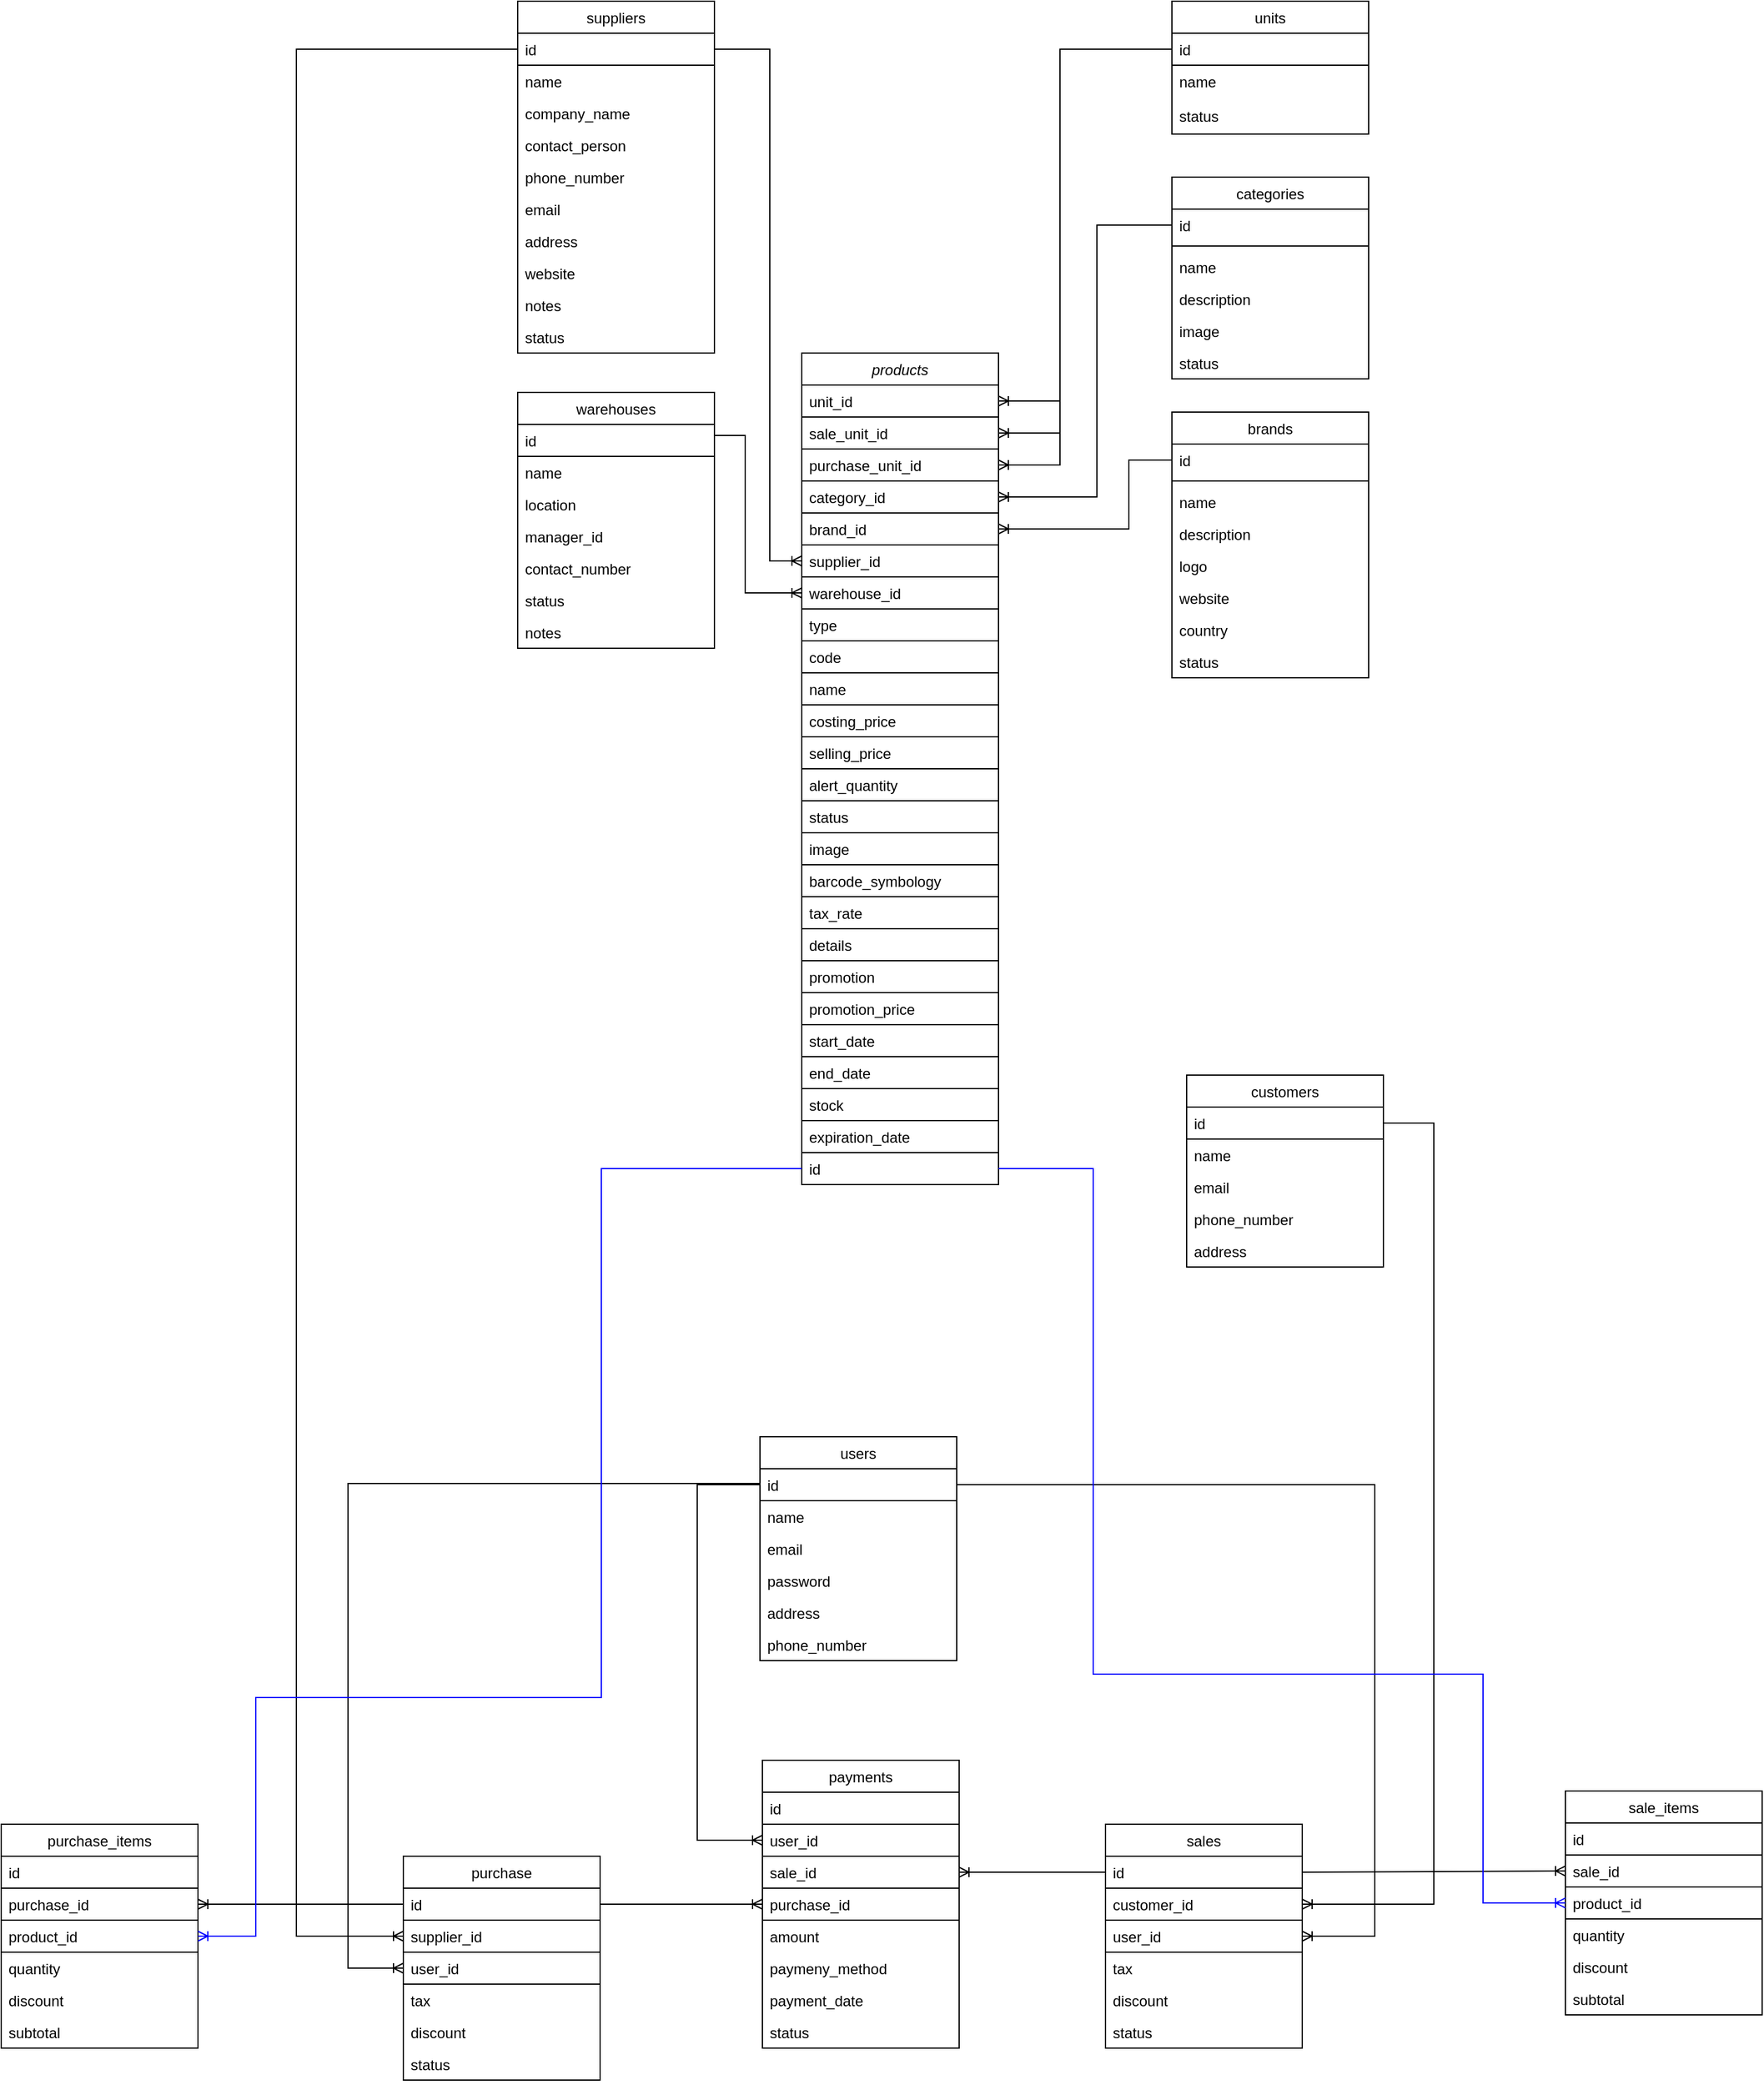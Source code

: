 <mxfile version="24.7.17">
  <diagram id="C5RBs43oDa-KdzZeNtuy" name="Page-1">
    <mxGraphModel dx="1850" dy="1018" grid="0" gridSize="16" guides="1" tooltips="1" connect="1" arrows="1" fold="1" page="0" pageScale="1" pageWidth="827" pageHeight="1169" math="0" shadow="0">
      <root>
        <mxCell id="WIyWlLk6GJQsqaUBKTNV-0" />
        <mxCell id="WIyWlLk6GJQsqaUBKTNV-1" parent="WIyWlLk6GJQsqaUBKTNV-0" />
        <mxCell id="zkfFHV4jXpPFQw0GAbJ--0" value="products" style="swimlane;fontStyle=2;align=center;verticalAlign=top;childLayout=stackLayout;horizontal=1;startSize=26;horizontalStack=0;resizeParent=1;resizeLast=0;collapsible=1;marginBottom=0;rounded=0;shadow=0;strokeWidth=1;" parent="WIyWlLk6GJQsqaUBKTNV-1" vertex="1">
          <mxGeometry x="40" y="40" width="160" height="676" as="geometry">
            <mxRectangle x="230" y="140" width="160" height="26" as="alternateBounds" />
          </mxGeometry>
        </mxCell>
        <mxCell id="sByK3VHrkq1lgR9Y59Z6-61" value="unit_id" style="text;align=left;verticalAlign=top;spacingLeft=4;spacingRight=4;overflow=hidden;rotatable=0;points=[[0,0.5],[1,0.5]];portConstraint=eastwest;strokeColor=default;strokeWidth=1;" parent="zkfFHV4jXpPFQw0GAbJ--0" vertex="1">
          <mxGeometry y="26" width="160" height="26" as="geometry" />
        </mxCell>
        <mxCell id="zkfFHV4jXpPFQw0GAbJ--5" value="sale_unit_id" style="text;align=left;verticalAlign=top;spacingLeft=4;spacingRight=4;overflow=hidden;rotatable=0;points=[[0,0.5],[1,0.5]];portConstraint=eastwest;strokeColor=default;" parent="zkfFHV4jXpPFQw0GAbJ--0" vertex="1">
          <mxGeometry y="52" width="160" height="26" as="geometry" />
        </mxCell>
        <mxCell id="sByK3VHrkq1lgR9Y59Z6-0" value="purchase_unit_id" style="text;align=left;verticalAlign=top;spacingLeft=4;spacingRight=4;overflow=hidden;rotatable=0;points=[[0,0.5],[1,0.5]];portConstraint=eastwest;strokeColor=default;" parent="zkfFHV4jXpPFQw0GAbJ--0" vertex="1">
          <mxGeometry y="78" width="160" height="26" as="geometry" />
        </mxCell>
        <mxCell id="sByK3VHrkq1lgR9Y59Z6-4" value="category_id" style="text;align=left;verticalAlign=top;spacingLeft=4;spacingRight=4;overflow=hidden;rotatable=0;points=[[0,0.5],[1,0.5]];portConstraint=eastwest;strokeColor=default;strokeWidth=1;perimeterSpacing=0;" parent="zkfFHV4jXpPFQw0GAbJ--0" vertex="1">
          <mxGeometry y="104" width="160" height="26" as="geometry" />
        </mxCell>
        <mxCell id="zkfFHV4jXpPFQw0GAbJ--2" value="brand_id" style="text;align=left;verticalAlign=top;spacingLeft=4;spacingRight=4;overflow=hidden;rotatable=0;points=[[0,0.5],[1,0.5]];portConstraint=eastwest;rounded=0;shadow=0;html=0;strokeColor=default;" parent="zkfFHV4jXpPFQw0GAbJ--0" vertex="1">
          <mxGeometry y="130" width="160" height="26" as="geometry" />
        </mxCell>
        <mxCell id="sByK3VHrkq1lgR9Y59Z6-3" value="supplier_id" style="text;align=left;verticalAlign=top;spacingLeft=4;spacingRight=4;overflow=hidden;rotatable=0;points=[[0,0.5],[1,0.5]];portConstraint=eastwest;" parent="zkfFHV4jXpPFQw0GAbJ--0" vertex="1">
          <mxGeometry y="156" width="160" height="26" as="geometry" />
        </mxCell>
        <mxCell id="zkfFHV4jXpPFQw0GAbJ--3" value="warehouse_id" style="text;align=left;verticalAlign=top;spacingLeft=4;spacingRight=4;overflow=hidden;rotatable=0;points=[[0,0.5],[1,0.5]];portConstraint=eastwest;rounded=0;shadow=0;html=0;strokeColor=default;" parent="zkfFHV4jXpPFQw0GAbJ--0" vertex="1">
          <mxGeometry y="182" width="160" height="26" as="geometry" />
        </mxCell>
        <mxCell id="xfFZybDV8ghpscp9iM85-0" value="type" style="text;align=left;verticalAlign=top;spacingLeft=4;spacingRight=4;overflow=hidden;rotatable=0;points=[[0,0.5],[1,0.5]];portConstraint=eastwest;strokeColor=default;" parent="zkfFHV4jXpPFQw0GAbJ--0" vertex="1">
          <mxGeometry y="208" width="160" height="26" as="geometry" />
        </mxCell>
        <mxCell id="xfFZybDV8ghpscp9iM85-1" value="code" style="text;align=left;verticalAlign=top;spacingLeft=4;spacingRight=4;overflow=hidden;rotatable=0;points=[[0,0.5],[1,0.5]];portConstraint=eastwest;strokeColor=default;" parent="zkfFHV4jXpPFQw0GAbJ--0" vertex="1">
          <mxGeometry y="234" width="160" height="26" as="geometry" />
        </mxCell>
        <mxCell id="xfFZybDV8ghpscp9iM85-2" value="name" style="text;align=left;verticalAlign=top;spacingLeft=4;spacingRight=4;overflow=hidden;rotatable=0;points=[[0,0.5],[1,0.5]];portConstraint=eastwest;strokeColor=default;" parent="zkfFHV4jXpPFQw0GAbJ--0" vertex="1">
          <mxGeometry y="260" width="160" height="26" as="geometry" />
        </mxCell>
        <mxCell id="xfFZybDV8ghpscp9iM85-3" value="costing_price" style="text;align=left;verticalAlign=top;spacingLeft=4;spacingRight=4;overflow=hidden;rotatable=0;points=[[0,0.5],[1,0.5]];portConstraint=eastwest;strokeColor=default;" parent="zkfFHV4jXpPFQw0GAbJ--0" vertex="1">
          <mxGeometry y="286" width="160" height="26" as="geometry" />
        </mxCell>
        <mxCell id="xfFZybDV8ghpscp9iM85-4" value="selling_price" style="text;align=left;verticalAlign=top;spacingLeft=4;spacingRight=4;overflow=hidden;rotatable=0;points=[[0,0.5],[1,0.5]];portConstraint=eastwest;strokeColor=default;" parent="zkfFHV4jXpPFQw0GAbJ--0" vertex="1">
          <mxGeometry y="312" width="160" height="26" as="geometry" />
        </mxCell>
        <mxCell id="xfFZybDV8ghpscp9iM85-5" value="alert_quantity" style="text;align=left;verticalAlign=top;spacingLeft=4;spacingRight=4;overflow=hidden;rotatable=0;points=[[0,0.5],[1,0.5]];portConstraint=eastwest;strokeColor=default;" parent="zkfFHV4jXpPFQw0GAbJ--0" vertex="1">
          <mxGeometry y="338" width="160" height="26" as="geometry" />
        </mxCell>
        <mxCell id="xfFZybDV8ghpscp9iM85-6" value="status" style="text;align=left;verticalAlign=top;spacingLeft=4;spacingRight=4;overflow=hidden;rotatable=0;points=[[0,0.5],[1,0.5]];portConstraint=eastwest;strokeColor=default;" parent="zkfFHV4jXpPFQw0GAbJ--0" vertex="1">
          <mxGeometry y="364" width="160" height="26" as="geometry" />
        </mxCell>
        <mxCell id="xfFZybDV8ghpscp9iM85-7" value="image" style="text;align=left;verticalAlign=top;spacingLeft=4;spacingRight=4;overflow=hidden;rotatable=0;points=[[0,0.5],[1,0.5]];portConstraint=eastwest;strokeColor=default;" parent="zkfFHV4jXpPFQw0GAbJ--0" vertex="1">
          <mxGeometry y="390" width="160" height="26" as="geometry" />
        </mxCell>
        <mxCell id="xfFZybDV8ghpscp9iM85-8" value="barcode_symbology" style="text;align=left;verticalAlign=top;spacingLeft=4;spacingRight=4;overflow=hidden;rotatable=0;points=[[0,0.5],[1,0.5]];portConstraint=eastwest;strokeColor=default;" parent="zkfFHV4jXpPFQw0GAbJ--0" vertex="1">
          <mxGeometry y="416" width="160" height="26" as="geometry" />
        </mxCell>
        <mxCell id="xfFZybDV8ghpscp9iM85-9" value="tax_rate" style="text;align=left;verticalAlign=top;spacingLeft=4;spacingRight=4;overflow=hidden;rotatable=0;points=[[0,0.5],[1,0.5]];portConstraint=eastwest;strokeColor=default;" parent="zkfFHV4jXpPFQw0GAbJ--0" vertex="1">
          <mxGeometry y="442" width="160" height="26" as="geometry" />
        </mxCell>
        <mxCell id="xfFZybDV8ghpscp9iM85-10" value="details" style="text;align=left;verticalAlign=top;spacingLeft=4;spacingRight=4;overflow=hidden;rotatable=0;points=[[0,0.5],[1,0.5]];portConstraint=eastwest;strokeColor=default;" parent="zkfFHV4jXpPFQw0GAbJ--0" vertex="1">
          <mxGeometry y="468" width="160" height="26" as="geometry" />
        </mxCell>
        <mxCell id="xfFZybDV8ghpscp9iM85-11" value="promotion" style="text;align=left;verticalAlign=top;spacingLeft=4;spacingRight=4;overflow=hidden;rotatable=0;points=[[0,0.5],[1,0.5]];portConstraint=eastwest;strokeColor=default;" parent="zkfFHV4jXpPFQw0GAbJ--0" vertex="1">
          <mxGeometry y="494" width="160" height="26" as="geometry" />
        </mxCell>
        <mxCell id="xfFZybDV8ghpscp9iM85-12" value="promotion_price" style="text;align=left;verticalAlign=top;spacingLeft=4;spacingRight=4;overflow=hidden;rotatable=0;points=[[0,0.5],[1,0.5]];portConstraint=eastwest;strokeColor=default;" parent="zkfFHV4jXpPFQw0GAbJ--0" vertex="1">
          <mxGeometry y="520" width="160" height="26" as="geometry" />
        </mxCell>
        <mxCell id="xfFZybDV8ghpscp9iM85-13" value="start_date" style="text;align=left;verticalAlign=top;spacingLeft=4;spacingRight=4;overflow=hidden;rotatable=0;points=[[0,0.5],[1,0.5]];portConstraint=eastwest;strokeColor=default;" parent="zkfFHV4jXpPFQw0GAbJ--0" vertex="1">
          <mxGeometry y="546" width="160" height="26" as="geometry" />
        </mxCell>
        <mxCell id="xfFZybDV8ghpscp9iM85-14" value="end_date" style="text;align=left;verticalAlign=top;spacingLeft=4;spacingRight=4;overflow=hidden;rotatable=0;points=[[0,0.5],[1,0.5]];portConstraint=eastwest;strokeColor=default;" parent="zkfFHV4jXpPFQw0GAbJ--0" vertex="1">
          <mxGeometry y="572" width="160" height="26" as="geometry" />
        </mxCell>
        <mxCell id="xfFZybDV8ghpscp9iM85-15" value="stock" style="text;align=left;verticalAlign=top;spacingLeft=4;spacingRight=4;overflow=hidden;rotatable=0;points=[[0,0.5],[1,0.5]];portConstraint=eastwest;strokeColor=default;" parent="zkfFHV4jXpPFQw0GAbJ--0" vertex="1">
          <mxGeometry y="598" width="160" height="26" as="geometry" />
        </mxCell>
        <mxCell id="xfFZybDV8ghpscp9iM85-16" value="expiration_date" style="text;align=left;verticalAlign=top;spacingLeft=4;spacingRight=4;overflow=hidden;rotatable=0;points=[[0,0.5],[1,0.5]];portConstraint=eastwest;strokeColor=default;" parent="zkfFHV4jXpPFQw0GAbJ--0" vertex="1">
          <mxGeometry y="624" width="160" height="26" as="geometry" />
        </mxCell>
        <mxCell id="zkfFHV4jXpPFQw0GAbJ--1" value="id" style="text;align=left;verticalAlign=top;spacingLeft=4;spacingRight=4;overflow=hidden;rotatable=0;points=[[0,0.5],[1,0.5]];portConstraint=eastwest;fillColor=none;strokeColor=#000000;strokeWidth=1;" parent="zkfFHV4jXpPFQw0GAbJ--0" vertex="1">
          <mxGeometry y="650" width="160" height="26" as="geometry" />
        </mxCell>
        <mxCell id="zkfFHV4jXpPFQw0GAbJ--6" value="suppliers" style="swimlane;fontStyle=0;align=center;verticalAlign=top;childLayout=stackLayout;horizontal=1;startSize=26;horizontalStack=0;resizeParent=1;resizeLast=0;collapsible=1;marginBottom=0;rounded=0;shadow=0;strokeWidth=1;" parent="WIyWlLk6GJQsqaUBKTNV-1" vertex="1">
          <mxGeometry x="-191" y="-246" width="160" height="286" as="geometry">
            <mxRectangle x="130" y="380" width="160" height="26" as="alternateBounds" />
          </mxGeometry>
        </mxCell>
        <mxCell id="zkfFHV4jXpPFQw0GAbJ--7" value="id" style="text;align=left;verticalAlign=top;spacingLeft=4;spacingRight=4;overflow=hidden;rotatable=0;points=[[0,0.5],[1,0.5]];portConstraint=eastwest;strokeColor=default;" parent="zkfFHV4jXpPFQw0GAbJ--6" vertex="1">
          <mxGeometry y="26" width="160" height="26" as="geometry" />
        </mxCell>
        <mxCell id="zkfFHV4jXpPFQw0GAbJ--8" value="name" style="text;align=left;verticalAlign=top;spacingLeft=4;spacingRight=4;overflow=hidden;rotatable=0;points=[[0,0.5],[1,0.5]];portConstraint=eastwest;rounded=0;shadow=0;html=0;" parent="zkfFHV4jXpPFQw0GAbJ--6" vertex="1">
          <mxGeometry y="52" width="160" height="26" as="geometry" />
        </mxCell>
        <mxCell id="xfFZybDV8ghpscp9iM85-22" value="company_name" style="text;align=left;verticalAlign=top;spacingLeft=4;spacingRight=4;overflow=hidden;rotatable=0;points=[[0,0.5],[1,0.5]];portConstraint=eastwest;rounded=0;shadow=0;html=0;" parent="zkfFHV4jXpPFQw0GAbJ--6" vertex="1">
          <mxGeometry y="78" width="160" height="26" as="geometry" />
        </mxCell>
        <mxCell id="xfFZybDV8ghpscp9iM85-23" value="contact_person" style="text;align=left;verticalAlign=top;spacingLeft=4;spacingRight=4;overflow=hidden;rotatable=0;points=[[0,0.5],[1,0.5]];portConstraint=eastwest;rounded=0;shadow=0;html=0;" parent="zkfFHV4jXpPFQw0GAbJ--6" vertex="1">
          <mxGeometry y="104" width="160" height="26" as="geometry" />
        </mxCell>
        <mxCell id="xfFZybDV8ghpscp9iM85-24" value="phone_number" style="text;align=left;verticalAlign=top;spacingLeft=4;spacingRight=4;overflow=hidden;rotatable=0;points=[[0,0.5],[1,0.5]];portConstraint=eastwest;rounded=0;shadow=0;html=0;" parent="zkfFHV4jXpPFQw0GAbJ--6" vertex="1">
          <mxGeometry y="130" width="160" height="26" as="geometry" />
        </mxCell>
        <mxCell id="xfFZybDV8ghpscp9iM85-25" value="email" style="text;align=left;verticalAlign=top;spacingLeft=4;spacingRight=4;overflow=hidden;rotatable=0;points=[[0,0.5],[1,0.5]];portConstraint=eastwest;rounded=0;shadow=0;html=0;" parent="zkfFHV4jXpPFQw0GAbJ--6" vertex="1">
          <mxGeometry y="156" width="160" height="26" as="geometry" />
        </mxCell>
        <mxCell id="xfFZybDV8ghpscp9iM85-26" value="address" style="text;align=left;verticalAlign=top;spacingLeft=4;spacingRight=4;overflow=hidden;rotatable=0;points=[[0,0.5],[1,0.5]];portConstraint=eastwest;rounded=0;shadow=0;html=0;" parent="zkfFHV4jXpPFQw0GAbJ--6" vertex="1">
          <mxGeometry y="182" width="160" height="26" as="geometry" />
        </mxCell>
        <mxCell id="xfFZybDV8ghpscp9iM85-27" value="website" style="text;align=left;verticalAlign=top;spacingLeft=4;spacingRight=4;overflow=hidden;rotatable=0;points=[[0,0.5],[1,0.5]];portConstraint=eastwest;rounded=0;shadow=0;html=0;" parent="zkfFHV4jXpPFQw0GAbJ--6" vertex="1">
          <mxGeometry y="208" width="160" height="26" as="geometry" />
        </mxCell>
        <mxCell id="xfFZybDV8ghpscp9iM85-28" value="notes" style="text;align=left;verticalAlign=top;spacingLeft=4;spacingRight=4;overflow=hidden;rotatable=0;points=[[0,0.5],[1,0.5]];portConstraint=eastwest;rounded=0;shadow=0;html=0;" parent="zkfFHV4jXpPFQw0GAbJ--6" vertex="1">
          <mxGeometry y="234" width="160" height="26" as="geometry" />
        </mxCell>
        <mxCell id="xfFZybDV8ghpscp9iM85-29" value="status" style="text;align=left;verticalAlign=top;spacingLeft=4;spacingRight=4;overflow=hidden;rotatable=0;points=[[0,0.5],[1,0.5]];portConstraint=eastwest;rounded=0;shadow=0;html=0;" parent="zkfFHV4jXpPFQw0GAbJ--6" vertex="1">
          <mxGeometry y="260" width="160" height="26" as="geometry" />
        </mxCell>
        <mxCell id="zkfFHV4jXpPFQw0GAbJ--13" value="categories" style="swimlane;fontStyle=0;align=center;verticalAlign=top;childLayout=stackLayout;horizontal=1;startSize=26;horizontalStack=0;resizeParent=1;resizeLast=0;collapsible=1;marginBottom=0;rounded=0;shadow=0;strokeWidth=1;" parent="WIyWlLk6GJQsqaUBKTNV-1" vertex="1">
          <mxGeometry x="341" y="-103" width="160" height="164" as="geometry">
            <mxRectangle x="340" y="380" width="170" height="26" as="alternateBounds" />
          </mxGeometry>
        </mxCell>
        <mxCell id="zkfFHV4jXpPFQw0GAbJ--14" value="id" style="text;align=left;verticalAlign=top;spacingLeft=4;spacingRight=4;overflow=hidden;rotatable=0;points=[[0,0.5],[1,0.5]];portConstraint=eastwest;" parent="zkfFHV4jXpPFQw0GAbJ--13" vertex="1">
          <mxGeometry y="26" width="160" height="26" as="geometry" />
        </mxCell>
        <mxCell id="zkfFHV4jXpPFQw0GAbJ--15" value="" style="line;html=1;strokeWidth=1;align=left;verticalAlign=middle;spacingTop=-1;spacingLeft=3;spacingRight=3;rotatable=0;labelPosition=right;points=[];portConstraint=eastwest;" parent="zkfFHV4jXpPFQw0GAbJ--13" vertex="1">
          <mxGeometry y="52" width="160" height="8" as="geometry" />
        </mxCell>
        <mxCell id="sByK3VHrkq1lgR9Y59Z6-9" value="name" style="text;align=left;verticalAlign=top;spacingLeft=4;spacingRight=4;overflow=hidden;rotatable=0;points=[[0,0.5],[1,0.5]];portConstraint=eastwest;" parent="zkfFHV4jXpPFQw0GAbJ--13" vertex="1">
          <mxGeometry y="60" width="160" height="26" as="geometry" />
        </mxCell>
        <mxCell id="xfFZybDV8ghpscp9iM85-17" value="description" style="text;align=left;verticalAlign=top;spacingLeft=4;spacingRight=4;overflow=hidden;rotatable=0;points=[[0,0.5],[1,0.5]];portConstraint=eastwest;" parent="zkfFHV4jXpPFQw0GAbJ--13" vertex="1">
          <mxGeometry y="86" width="160" height="26" as="geometry" />
        </mxCell>
        <mxCell id="xfFZybDV8ghpscp9iM85-18" value="image" style="text;align=left;verticalAlign=top;spacingLeft=4;spacingRight=4;overflow=hidden;rotatable=0;points=[[0,0.5],[1,0.5]];portConstraint=eastwest;" parent="zkfFHV4jXpPFQw0GAbJ--13" vertex="1">
          <mxGeometry y="112" width="160" height="26" as="geometry" />
        </mxCell>
        <mxCell id="xfFZybDV8ghpscp9iM85-19" value="status" style="text;align=left;verticalAlign=top;spacingLeft=4;spacingRight=4;overflow=hidden;rotatable=0;points=[[0,0.5],[1,0.5]];portConstraint=eastwest;" parent="zkfFHV4jXpPFQw0GAbJ--13" vertex="1">
          <mxGeometry y="138" width="160" height="26" as="geometry" />
        </mxCell>
        <mxCell id="zkfFHV4jXpPFQw0GAbJ--17" value="units" style="swimlane;fontStyle=0;align=center;verticalAlign=top;childLayout=stackLayout;horizontal=1;startSize=26;horizontalStack=0;resizeParent=1;resizeLast=0;collapsible=1;marginBottom=0;rounded=0;shadow=0;strokeWidth=1;" parent="WIyWlLk6GJQsqaUBKTNV-1" vertex="1">
          <mxGeometry x="341" y="-246" width="160" height="108" as="geometry">
            <mxRectangle x="550" y="140" width="160" height="26" as="alternateBounds" />
          </mxGeometry>
        </mxCell>
        <mxCell id="zkfFHV4jXpPFQw0GAbJ--18" value="id" style="text;align=left;verticalAlign=top;spacingLeft=4;spacingRight=4;overflow=hidden;rotatable=0;points=[[0,0.5],[1,0.5]];portConstraint=eastwest;strokeColor=default;" parent="zkfFHV4jXpPFQw0GAbJ--17" vertex="1">
          <mxGeometry y="26" width="160" height="26" as="geometry" />
        </mxCell>
        <mxCell id="zkfFHV4jXpPFQw0GAbJ--19" value="name" style="text;align=left;verticalAlign=top;spacingLeft=4;spacingRight=4;overflow=hidden;rotatable=0;points=[[0,0.5],[1,0.5]];portConstraint=eastwest;rounded=0;shadow=0;html=0;" parent="zkfFHV4jXpPFQw0GAbJ--17" vertex="1">
          <mxGeometry y="52" width="160" height="28" as="geometry" />
        </mxCell>
        <mxCell id="xfFZybDV8ghpscp9iM85-21" value="status" style="text;align=left;verticalAlign=top;spacingLeft=4;spacingRight=4;overflow=hidden;rotatable=0;points=[[0,0.5],[1,0.5]];portConstraint=eastwest;rounded=0;shadow=0;html=0;" parent="zkfFHV4jXpPFQw0GAbJ--17" vertex="1">
          <mxGeometry y="80" width="160" height="28" as="geometry" />
        </mxCell>
        <mxCell id="sByK3VHrkq1lgR9Y59Z6-5" value="" style="edgeStyle=orthogonalEdgeStyle;fontSize=12;html=1;endArrow=ERoneToMany;rounded=0;exitX=0;exitY=0.5;exitDx=0;exitDy=0;entryX=1;entryY=0.5;entryDx=0;entryDy=0;" parent="WIyWlLk6GJQsqaUBKTNV-1" source="zkfFHV4jXpPFQw0GAbJ--18" target="sByK3VHrkq1lgR9Y59Z6-61" edge="1">
          <mxGeometry width="100" height="100" relative="1" as="geometry">
            <mxPoint x="250" y="180" as="sourcePoint" />
            <mxPoint x="220" y="80" as="targetPoint" />
            <Array as="points">
              <mxPoint x="250" y="-207" />
              <mxPoint x="250" y="79" />
            </Array>
          </mxGeometry>
        </mxCell>
        <mxCell id="sByK3VHrkq1lgR9Y59Z6-6" value="" style="edgeStyle=orthogonalEdgeStyle;fontSize=12;html=1;endArrow=ERoneToMany;rounded=0;entryX=1;entryY=0.5;entryDx=0;entryDy=0;exitX=0;exitY=0.5;exitDx=0;exitDy=0;elbow=vertical;" parent="WIyWlLk6GJQsqaUBKTNV-1" source="zkfFHV4jXpPFQw0GAbJ--18" target="zkfFHV4jXpPFQw0GAbJ--5" edge="1">
          <mxGeometry width="100" height="100" relative="1" as="geometry">
            <mxPoint x="350" y="70" as="sourcePoint" />
            <mxPoint x="210" y="110" as="targetPoint" />
            <Array as="points">
              <mxPoint x="250" y="-207" />
              <mxPoint x="250" y="105" />
            </Array>
          </mxGeometry>
        </mxCell>
        <mxCell id="sByK3VHrkq1lgR9Y59Z6-7" value="" style="edgeStyle=orthogonalEdgeStyle;fontSize=12;html=1;endArrow=ERoneToMany;rounded=0;exitX=0;exitY=0.5;exitDx=0;exitDy=0;elbow=vertical;entryX=1;entryY=0.5;entryDx=0;entryDy=0;" parent="WIyWlLk6GJQsqaUBKTNV-1" source="zkfFHV4jXpPFQw0GAbJ--18" target="sByK3VHrkq1lgR9Y59Z6-0" edge="1">
          <mxGeometry width="100" height="100" relative="1" as="geometry">
            <mxPoint x="377.82" y="80" as="sourcePoint" />
            <mxPoint x="270" y="170" as="targetPoint" />
            <Array as="points">
              <mxPoint x="250" y="-207" />
              <mxPoint x="250" y="131" />
            </Array>
          </mxGeometry>
        </mxCell>
        <mxCell id="sByK3VHrkq1lgR9Y59Z6-10" value="" style="fontSize=12;html=1;endArrow=ERoneToMany;rounded=0;exitX=0;exitY=0.5;exitDx=0;exitDy=0;entryX=1;entryY=0.5;entryDx=0;entryDy=0;edgeStyle=elbowEdgeStyle;" parent="WIyWlLk6GJQsqaUBKTNV-1" source="zkfFHV4jXpPFQw0GAbJ--14" target="sByK3VHrkq1lgR9Y59Z6-4" edge="1">
          <mxGeometry width="100" height="100" relative="1" as="geometry">
            <mxPoint x="350" y="160" as="sourcePoint" />
            <mxPoint x="230" y="170" as="targetPoint" />
            <Array as="points">
              <mxPoint x="280" y="63" />
            </Array>
          </mxGeometry>
        </mxCell>
        <mxCell id="sByK3VHrkq1lgR9Y59Z6-11" value="" style="fontSize=12;html=1;endArrow=ERoneToMany;rounded=0;exitX=1;exitY=0.5;exitDx=0;exitDy=0;edgeStyle=orthogonalEdgeStyle;entryX=0;entryY=0.5;entryDx=0;entryDy=0;" parent="WIyWlLk6GJQsqaUBKTNV-1" source="zkfFHV4jXpPFQw0GAbJ--7" target="sByK3VHrkq1lgR9Y59Z6-3" edge="1">
          <mxGeometry width="100" height="100" relative="1" as="geometry">
            <mxPoint x="370" y="169" as="sourcePoint" />
            <mxPoint x="284" y="247" as="targetPoint" />
            <Array as="points">
              <mxPoint x="14" y="-207" />
              <mxPoint x="14" y="209" />
            </Array>
          </mxGeometry>
        </mxCell>
        <mxCell id="sByK3VHrkq1lgR9Y59Z6-16" value="warehouses" style="swimlane;fontStyle=0;align=center;verticalAlign=top;childLayout=stackLayout;horizontal=1;startSize=26;horizontalStack=0;resizeParent=1;resizeLast=0;collapsible=1;marginBottom=0;rounded=0;shadow=0;strokeWidth=1;" parent="WIyWlLk6GJQsqaUBKTNV-1" vertex="1">
          <mxGeometry x="-191" y="72" width="160" height="208" as="geometry">
            <mxRectangle x="130" y="380" width="160" height="26" as="alternateBounds" />
          </mxGeometry>
        </mxCell>
        <mxCell id="sByK3VHrkq1lgR9Y59Z6-17" value="id" style="text;align=left;verticalAlign=top;spacingLeft=4;spacingRight=4;overflow=hidden;rotatable=0;points=[[0,0.5],[1,0.5]];portConstraint=eastwest;strokeColor=default;" parent="sByK3VHrkq1lgR9Y59Z6-16" vertex="1">
          <mxGeometry y="26" width="160" height="26" as="geometry" />
        </mxCell>
        <mxCell id="sByK3VHrkq1lgR9Y59Z6-18" value="name" style="text;align=left;verticalAlign=top;spacingLeft=4;spacingRight=4;overflow=hidden;rotatable=0;points=[[0,0.5],[1,0.5]];portConstraint=eastwest;rounded=0;shadow=0;html=0;" parent="sByK3VHrkq1lgR9Y59Z6-16" vertex="1">
          <mxGeometry y="52" width="160" height="26" as="geometry" />
        </mxCell>
        <mxCell id="xfFZybDV8ghpscp9iM85-30" value="location" style="text;align=left;verticalAlign=top;spacingLeft=4;spacingRight=4;overflow=hidden;rotatable=0;points=[[0,0.5],[1,0.5]];portConstraint=eastwest;rounded=0;shadow=0;html=0;" parent="sByK3VHrkq1lgR9Y59Z6-16" vertex="1">
          <mxGeometry y="78" width="160" height="26" as="geometry" />
        </mxCell>
        <mxCell id="xfFZybDV8ghpscp9iM85-31" value="manager_id" style="text;align=left;verticalAlign=top;spacingLeft=4;spacingRight=4;overflow=hidden;rotatable=0;points=[[0,0.5],[1,0.5]];portConstraint=eastwest;rounded=0;shadow=0;html=0;" parent="sByK3VHrkq1lgR9Y59Z6-16" vertex="1">
          <mxGeometry y="104" width="160" height="26" as="geometry" />
        </mxCell>
        <mxCell id="xfFZybDV8ghpscp9iM85-32" value="contact_number" style="text;align=left;verticalAlign=top;spacingLeft=4;spacingRight=4;overflow=hidden;rotatable=0;points=[[0,0.5],[1,0.5]];portConstraint=eastwest;rounded=0;shadow=0;html=0;" parent="sByK3VHrkq1lgR9Y59Z6-16" vertex="1">
          <mxGeometry y="130" width="160" height="26" as="geometry" />
        </mxCell>
        <mxCell id="xfFZybDV8ghpscp9iM85-33" value="status" style="text;align=left;verticalAlign=top;spacingLeft=4;spacingRight=4;overflow=hidden;rotatable=0;points=[[0,0.5],[1,0.5]];portConstraint=eastwest;rounded=0;shadow=0;html=0;" parent="sByK3VHrkq1lgR9Y59Z6-16" vertex="1">
          <mxGeometry y="156" width="160" height="26" as="geometry" />
        </mxCell>
        <mxCell id="xfFZybDV8ghpscp9iM85-34" value="notes" style="text;align=left;verticalAlign=top;spacingLeft=4;spacingRight=4;overflow=hidden;rotatable=0;points=[[0,0.5],[1,0.5]];portConstraint=eastwest;rounded=0;shadow=0;html=0;" parent="sByK3VHrkq1lgR9Y59Z6-16" vertex="1">
          <mxGeometry y="182" width="160" height="26" as="geometry" />
        </mxCell>
        <mxCell id="sByK3VHrkq1lgR9Y59Z6-20" value="sales" style="swimlane;fontStyle=0;align=center;verticalAlign=top;childLayout=stackLayout;horizontal=1;startSize=26;horizontalStack=0;resizeParent=1;resizeLast=0;collapsible=1;marginBottom=0;rounded=0;shadow=0;strokeWidth=1;" parent="WIyWlLk6GJQsqaUBKTNV-1" vertex="1">
          <mxGeometry x="287" y="1236" width="160" height="182" as="geometry">
            <mxRectangle x="130" y="380" width="160" height="26" as="alternateBounds" />
          </mxGeometry>
        </mxCell>
        <mxCell id="sByK3VHrkq1lgR9Y59Z6-21" value="id" style="text;align=left;verticalAlign=top;spacingLeft=4;spacingRight=4;overflow=hidden;rotatable=0;points=[[0,0.5],[1,0.5]];portConstraint=eastwest;strokeColor=default;" parent="sByK3VHrkq1lgR9Y59Z6-20" vertex="1">
          <mxGeometry y="26" width="160" height="26" as="geometry" />
        </mxCell>
        <mxCell id="sByK3VHrkq1lgR9Y59Z6-22" value="customer_id" style="text;align=left;verticalAlign=top;spacingLeft=4;spacingRight=4;overflow=hidden;rotatable=0;points=[[0,0.5],[1,0.5]];portConstraint=eastwest;rounded=0;shadow=0;html=0;strokeColor=none;" parent="sByK3VHrkq1lgR9Y59Z6-20" vertex="1">
          <mxGeometry y="52" width="160" height="26" as="geometry" />
        </mxCell>
        <mxCell id="xfFZybDV8ghpscp9iM85-55" value="user_id" style="text;align=left;verticalAlign=top;spacingLeft=4;spacingRight=4;overflow=hidden;rotatable=0;points=[[0,0.5],[1,0.5]];portConstraint=eastwest;rounded=0;shadow=0;html=0;strokeColor=default;" parent="sByK3VHrkq1lgR9Y59Z6-20" vertex="1">
          <mxGeometry y="78" width="160" height="26" as="geometry" />
        </mxCell>
        <mxCell id="sByK3VHrkq1lgR9Y59Z6-28" value="tax" style="text;align=left;verticalAlign=top;spacingLeft=4;spacingRight=4;overflow=hidden;rotatable=0;points=[[0,0.5],[1,0.5]];portConstraint=eastwest;rounded=0;shadow=0;html=0;strokeColor=none;" parent="sByK3VHrkq1lgR9Y59Z6-20" vertex="1">
          <mxGeometry y="104" width="160" height="26" as="geometry" />
        </mxCell>
        <mxCell id="xfFZybDV8ghpscp9iM85-52" value="discount" style="text;align=left;verticalAlign=top;spacingLeft=4;spacingRight=4;overflow=hidden;rotatable=0;points=[[0,0.5],[1,0.5]];portConstraint=eastwest;rounded=0;shadow=0;html=0;" parent="sByK3VHrkq1lgR9Y59Z6-20" vertex="1">
          <mxGeometry y="130" width="160" height="26" as="geometry" />
        </mxCell>
        <mxCell id="xfFZybDV8ghpscp9iM85-54" value="status" style="text;align=left;verticalAlign=top;spacingLeft=4;spacingRight=4;overflow=hidden;rotatable=0;points=[[0,0.5],[1,0.5]];portConstraint=eastwest;rounded=0;shadow=0;html=0;" parent="sByK3VHrkq1lgR9Y59Z6-20" vertex="1">
          <mxGeometry y="156" width="160" height="26" as="geometry" />
        </mxCell>
        <mxCell id="sByK3VHrkq1lgR9Y59Z6-31" value="customers" style="swimlane;fontStyle=0;align=center;verticalAlign=top;childLayout=stackLayout;horizontal=1;startSize=26;horizontalStack=0;resizeParent=1;resizeLast=0;collapsible=1;marginBottom=0;rounded=0;shadow=0;strokeWidth=1;" parent="WIyWlLk6GJQsqaUBKTNV-1" vertex="1">
          <mxGeometry x="353" y="627" width="160" height="156" as="geometry">
            <mxRectangle x="130" y="380" width="160" height="26" as="alternateBounds" />
          </mxGeometry>
        </mxCell>
        <mxCell id="sByK3VHrkq1lgR9Y59Z6-32" value="id" style="text;align=left;verticalAlign=top;spacingLeft=4;spacingRight=4;overflow=hidden;rotatable=0;points=[[0,0.5],[1,0.5]];portConstraint=eastwest;strokeColor=default;" parent="sByK3VHrkq1lgR9Y59Z6-31" vertex="1">
          <mxGeometry y="26" width="160" height="26" as="geometry" />
        </mxCell>
        <mxCell id="sByK3VHrkq1lgR9Y59Z6-33" value="name" style="text;align=left;verticalAlign=top;spacingLeft=4;spacingRight=4;overflow=hidden;rotatable=0;points=[[0,0.5],[1,0.5]];portConstraint=eastwest;rounded=0;shadow=0;html=0;" parent="sByK3VHrkq1lgR9Y59Z6-31" vertex="1">
          <mxGeometry y="52" width="160" height="26" as="geometry" />
        </mxCell>
        <mxCell id="xfFZybDV8ghpscp9iM85-49" value="email" style="text;align=left;verticalAlign=top;spacingLeft=4;spacingRight=4;overflow=hidden;rotatable=0;points=[[0,0.5],[1,0.5]];portConstraint=eastwest;rounded=0;shadow=0;html=0;" parent="sByK3VHrkq1lgR9Y59Z6-31" vertex="1">
          <mxGeometry y="78" width="160" height="26" as="geometry" />
        </mxCell>
        <mxCell id="xfFZybDV8ghpscp9iM85-50" value="phone_number" style="text;align=left;verticalAlign=top;spacingLeft=4;spacingRight=4;overflow=hidden;rotatable=0;points=[[0,0.5],[1,0.5]];portConstraint=eastwest;rounded=0;shadow=0;html=0;" parent="sByK3VHrkq1lgR9Y59Z6-31" vertex="1">
          <mxGeometry y="104" width="160" height="26" as="geometry" />
        </mxCell>
        <mxCell id="xfFZybDV8ghpscp9iM85-51" value="address" style="text;align=left;verticalAlign=top;spacingLeft=4;spacingRight=4;overflow=hidden;rotatable=0;points=[[0,0.5],[1,0.5]];portConstraint=eastwest;rounded=0;shadow=0;html=0;" parent="sByK3VHrkq1lgR9Y59Z6-31" vertex="1">
          <mxGeometry y="130" width="160" height="26" as="geometry" />
        </mxCell>
        <mxCell id="sByK3VHrkq1lgR9Y59Z6-35" value="users" style="swimlane;fontStyle=0;align=center;verticalAlign=top;childLayout=stackLayout;horizontal=1;startSize=26;horizontalStack=0;resizeParent=1;resizeLast=0;collapsible=1;marginBottom=0;rounded=0;shadow=0;strokeWidth=1;" parent="WIyWlLk6GJQsqaUBKTNV-1" vertex="1">
          <mxGeometry x="6" y="921" width="160" height="182" as="geometry">
            <mxRectangle x="130" y="380" width="160" height="26" as="alternateBounds" />
          </mxGeometry>
        </mxCell>
        <mxCell id="sByK3VHrkq1lgR9Y59Z6-36" value="id" style="text;align=left;verticalAlign=top;spacingLeft=4;spacingRight=4;overflow=hidden;rotatable=0;points=[[0,0.5],[1,0.5]];portConstraint=eastwest;strokeColor=default;" parent="sByK3VHrkq1lgR9Y59Z6-35" vertex="1">
          <mxGeometry y="26" width="160" height="26" as="geometry" />
        </mxCell>
        <mxCell id="sByK3VHrkq1lgR9Y59Z6-37" value="name" style="text;align=left;verticalAlign=top;spacingLeft=4;spacingRight=4;overflow=hidden;rotatable=0;points=[[0,0.5],[1,0.5]];portConstraint=eastwest;rounded=0;shadow=0;html=0;" parent="sByK3VHrkq1lgR9Y59Z6-35" vertex="1">
          <mxGeometry y="52" width="160" height="26" as="geometry" />
        </mxCell>
        <mxCell id="imU-rZZoqkhMAaST2hJA-5" value="email" style="text;align=left;verticalAlign=top;spacingLeft=4;spacingRight=4;overflow=hidden;rotatable=0;points=[[0,0.5],[1,0.5]];portConstraint=eastwest;rounded=0;shadow=0;html=0;" parent="sByK3VHrkq1lgR9Y59Z6-35" vertex="1">
          <mxGeometry y="78" width="160" height="26" as="geometry" />
        </mxCell>
        <mxCell id="imU-rZZoqkhMAaST2hJA-6" value="password" style="text;align=left;verticalAlign=top;spacingLeft=4;spacingRight=4;overflow=hidden;rotatable=0;points=[[0,0.5],[1,0.5]];portConstraint=eastwest;rounded=0;shadow=0;html=0;" parent="sByK3VHrkq1lgR9Y59Z6-35" vertex="1">
          <mxGeometry y="104" width="160" height="26" as="geometry" />
        </mxCell>
        <mxCell id="imU-rZZoqkhMAaST2hJA-7" value="address" style="text;align=left;verticalAlign=top;spacingLeft=4;spacingRight=4;overflow=hidden;rotatable=0;points=[[0,0.5],[1,0.5]];portConstraint=eastwest;rounded=0;shadow=0;html=0;" parent="sByK3VHrkq1lgR9Y59Z6-35" vertex="1">
          <mxGeometry y="130" width="160" height="26" as="geometry" />
        </mxCell>
        <mxCell id="imU-rZZoqkhMAaST2hJA-8" value="phone_number" style="text;align=left;verticalAlign=top;spacingLeft=4;spacingRight=4;overflow=hidden;rotatable=0;points=[[0,0.5],[1,0.5]];portConstraint=eastwest;rounded=0;shadow=0;html=0;" parent="sByK3VHrkq1lgR9Y59Z6-35" vertex="1">
          <mxGeometry y="156" width="160" height="26" as="geometry" />
        </mxCell>
        <mxCell id="sByK3VHrkq1lgR9Y59Z6-39" value="purchase" style="swimlane;fontStyle=0;align=center;verticalAlign=top;childLayout=stackLayout;horizontal=1;startSize=26;horizontalStack=0;resizeParent=1;resizeLast=0;collapsible=1;marginBottom=0;rounded=0;shadow=0;strokeWidth=1;" parent="WIyWlLk6GJQsqaUBKTNV-1" vertex="1">
          <mxGeometry x="-284" y="1262" width="160" height="182" as="geometry">
            <mxRectangle x="130" y="380" width="160" height="26" as="alternateBounds" />
          </mxGeometry>
        </mxCell>
        <mxCell id="sByK3VHrkq1lgR9Y59Z6-40" value="id" style="text;align=left;verticalAlign=top;spacingLeft=4;spacingRight=4;overflow=hidden;rotatable=0;points=[[0,0.5],[1,0.5]];portConstraint=eastwest;strokeColor=default;" parent="sByK3VHrkq1lgR9Y59Z6-39" vertex="1">
          <mxGeometry y="26" width="160" height="26" as="geometry" />
        </mxCell>
        <mxCell id="sByK3VHrkq1lgR9Y59Z6-41" value="supplier_id" style="text;align=left;verticalAlign=top;spacingLeft=4;spacingRight=4;overflow=hidden;rotatable=0;points=[[0,0.5],[1,0.5]];portConstraint=eastwest;rounded=0;shadow=0;html=0;strokeColor=default;" parent="sByK3VHrkq1lgR9Y59Z6-39" vertex="1">
          <mxGeometry y="52" width="160" height="26" as="geometry" />
        </mxCell>
        <mxCell id="sByK3VHrkq1lgR9Y59Z6-47" value="user_id" style="text;align=left;verticalAlign=top;spacingLeft=4;spacingRight=4;overflow=hidden;rotatable=0;points=[[0,0.5],[1,0.5]];portConstraint=eastwest;rounded=0;shadow=0;html=0;strokeColor=default;" parent="sByK3VHrkq1lgR9Y59Z6-39" vertex="1">
          <mxGeometry y="78" width="160" height="26" as="geometry" />
        </mxCell>
        <mxCell id="xfFZybDV8ghpscp9iM85-57" value="tax" style="text;align=left;verticalAlign=top;spacingLeft=4;spacingRight=4;overflow=hidden;rotatable=0;points=[[0,0.5],[1,0.5]];portConstraint=eastwest;rounded=0;shadow=0;html=0;" parent="sByK3VHrkq1lgR9Y59Z6-39" vertex="1">
          <mxGeometry y="104" width="160" height="26" as="geometry" />
        </mxCell>
        <mxCell id="xfFZybDV8ghpscp9iM85-58" value="discount" style="text;align=left;verticalAlign=top;spacingLeft=4;spacingRight=4;overflow=hidden;rotatable=0;points=[[0,0.5],[1,0.5]];portConstraint=eastwest;rounded=0;shadow=0;html=0;" parent="sByK3VHrkq1lgR9Y59Z6-39" vertex="1">
          <mxGeometry y="130" width="160" height="26" as="geometry" />
        </mxCell>
        <mxCell id="xfFZybDV8ghpscp9iM85-60" value="status" style="text;align=left;verticalAlign=top;spacingLeft=4;spacingRight=4;overflow=hidden;rotatable=0;points=[[0,0.5],[1,0.5]];portConstraint=eastwest;rounded=0;shadow=0;html=0;" parent="sByK3VHrkq1lgR9Y59Z6-39" vertex="1">
          <mxGeometry y="156" width="160" height="26" as="geometry" />
        </mxCell>
        <mxCell id="sByK3VHrkq1lgR9Y59Z6-68" value="payments" style="swimlane;fontStyle=0;align=center;verticalAlign=top;childLayout=stackLayout;horizontal=1;startSize=26;horizontalStack=0;resizeParent=1;resizeLast=0;collapsible=1;marginBottom=0;rounded=0;shadow=0;strokeWidth=1;" parent="WIyWlLk6GJQsqaUBKTNV-1" vertex="1">
          <mxGeometry x="8" y="1184" width="160" height="234" as="geometry">
            <mxRectangle x="130" y="380" width="160" height="26" as="alternateBounds" />
          </mxGeometry>
        </mxCell>
        <mxCell id="sByK3VHrkq1lgR9Y59Z6-69" value="id" style="text;align=left;verticalAlign=top;spacingLeft=4;spacingRight=4;overflow=hidden;rotatable=0;points=[[0,0.5],[1,0.5]];portConstraint=eastwest;strokeColor=default;" parent="sByK3VHrkq1lgR9Y59Z6-68" vertex="1">
          <mxGeometry y="26" width="160" height="26" as="geometry" />
        </mxCell>
        <mxCell id="sByK3VHrkq1lgR9Y59Z6-77" value="user_id" style="text;align=left;verticalAlign=top;spacingLeft=4;spacingRight=4;overflow=hidden;rotatable=0;points=[[0,0.5],[1,0.5]];portConstraint=eastwest;rounded=0;shadow=0;html=0;strokeColor=default;" parent="sByK3VHrkq1lgR9Y59Z6-68" vertex="1">
          <mxGeometry y="52" width="160" height="26" as="geometry" />
        </mxCell>
        <mxCell id="sByK3VHrkq1lgR9Y59Z6-70" value="sale_id" style="text;align=left;verticalAlign=top;spacingLeft=4;spacingRight=4;overflow=hidden;rotatable=0;points=[[0,0.5],[1,0.5]];portConstraint=eastwest;strokeColor=default;" parent="sByK3VHrkq1lgR9Y59Z6-68" vertex="1">
          <mxGeometry y="78" width="160" height="26" as="geometry" />
        </mxCell>
        <mxCell id="sByK3VHrkq1lgR9Y59Z6-75" value="purchase_id" style="text;align=left;verticalAlign=top;spacingLeft=4;spacingRight=4;overflow=hidden;rotatable=0;points=[[0,0.5],[1,0.5]];portConstraint=eastwest;rounded=0;shadow=0;html=0;strokeColor=default;" parent="sByK3VHrkq1lgR9Y59Z6-68" vertex="1">
          <mxGeometry y="104" width="160" height="26" as="geometry" />
        </mxCell>
        <mxCell id="sByK3VHrkq1lgR9Y59Z6-72" value="amount" style="text;align=left;verticalAlign=top;spacingLeft=4;spacingRight=4;overflow=hidden;rotatable=0;points=[[0,0.5],[1,0.5]];portConstraint=eastwest;rounded=0;shadow=0;html=0;strokeColor=none;" parent="sByK3VHrkq1lgR9Y59Z6-68" vertex="1">
          <mxGeometry y="130" width="160" height="26" as="geometry" />
        </mxCell>
        <mxCell id="sByK3VHrkq1lgR9Y59Z6-73" value="paymeny_method" style="text;align=left;verticalAlign=top;spacingLeft=4;spacingRight=4;overflow=hidden;rotatable=0;points=[[0,0.5],[1,0.5]];portConstraint=eastwest;rounded=0;shadow=0;html=0;" parent="sByK3VHrkq1lgR9Y59Z6-68" vertex="1">
          <mxGeometry y="156" width="160" height="26" as="geometry" />
        </mxCell>
        <mxCell id="sByK3VHrkq1lgR9Y59Z6-71" value="payment_date" style="text;align=left;verticalAlign=top;spacingLeft=4;spacingRight=4;overflow=hidden;rotatable=0;points=[[0,0.5],[1,0.5]];portConstraint=eastwest;rounded=0;shadow=0;html=0;strokeColor=none;" parent="sByK3VHrkq1lgR9Y59Z6-68" vertex="1">
          <mxGeometry y="182" width="160" height="26" as="geometry" />
        </mxCell>
        <mxCell id="imU-rZZoqkhMAaST2hJA-1" value="status" style="text;align=left;verticalAlign=top;spacingLeft=4;spacingRight=4;overflow=hidden;rotatable=0;points=[[0,0.5],[1,0.5]];portConstraint=eastwest;rounded=0;shadow=0;html=0;strokeColor=none;" parent="sByK3VHrkq1lgR9Y59Z6-68" vertex="1">
          <mxGeometry y="208" width="160" height="26" as="geometry" />
        </mxCell>
        <mxCell id="xfFZybDV8ghpscp9iM85-35" value="" style="edgeStyle=orthogonalEdgeStyle;fontSize=12;html=1;endArrow=ERoneToMany;rounded=0;exitX=1;exitY=0.5;exitDx=0;exitDy=0;entryX=0;entryY=0.5;entryDx=0;entryDy=0;" parent="WIyWlLk6GJQsqaUBKTNV-1" source="sByK3VHrkq1lgR9Y59Z6-17" target="zkfFHV4jXpPFQw0GAbJ--3" edge="1">
          <mxGeometry width="100" height="100" relative="1" as="geometry">
            <mxPoint x="232" y="491" as="sourcePoint" />
            <mxPoint x="270" y="270" as="targetPoint" />
            <Array as="points">
              <mxPoint x="-31" y="107" />
              <mxPoint x="-6" y="107" />
              <mxPoint x="-6" y="235" />
            </Array>
          </mxGeometry>
        </mxCell>
        <mxCell id="xfFZybDV8ghpscp9iM85-39" value="brands" style="swimlane;fontStyle=0;align=center;verticalAlign=top;childLayout=stackLayout;horizontal=1;startSize=26;horizontalStack=0;resizeParent=1;resizeLast=0;collapsible=1;marginBottom=0;rounded=0;shadow=0;strokeWidth=1;" parent="WIyWlLk6GJQsqaUBKTNV-1" vertex="1">
          <mxGeometry x="341" y="88" width="160" height="216" as="geometry">
            <mxRectangle x="340" y="380" width="170" height="26" as="alternateBounds" />
          </mxGeometry>
        </mxCell>
        <mxCell id="xfFZybDV8ghpscp9iM85-40" value="id" style="text;align=left;verticalAlign=top;spacingLeft=4;spacingRight=4;overflow=hidden;rotatable=0;points=[[0,0.5],[1,0.5]];portConstraint=eastwest;" parent="xfFZybDV8ghpscp9iM85-39" vertex="1">
          <mxGeometry y="26" width="160" height="26" as="geometry" />
        </mxCell>
        <mxCell id="xfFZybDV8ghpscp9iM85-41" value="" style="line;html=1;strokeWidth=1;align=left;verticalAlign=middle;spacingTop=-1;spacingLeft=3;spacingRight=3;rotatable=0;labelPosition=right;points=[];portConstraint=eastwest;" parent="xfFZybDV8ghpscp9iM85-39" vertex="1">
          <mxGeometry y="52" width="160" height="8" as="geometry" />
        </mxCell>
        <mxCell id="xfFZybDV8ghpscp9iM85-42" value="name" style="text;align=left;verticalAlign=top;spacingLeft=4;spacingRight=4;overflow=hidden;rotatable=0;points=[[0,0.5],[1,0.5]];portConstraint=eastwest;" parent="xfFZybDV8ghpscp9iM85-39" vertex="1">
          <mxGeometry y="60" width="160" height="26" as="geometry" />
        </mxCell>
        <mxCell id="xfFZybDV8ghpscp9iM85-43" value="description" style="text;align=left;verticalAlign=top;spacingLeft=4;spacingRight=4;overflow=hidden;rotatable=0;points=[[0,0.5],[1,0.5]];portConstraint=eastwest;" parent="xfFZybDV8ghpscp9iM85-39" vertex="1">
          <mxGeometry y="86" width="160" height="26" as="geometry" />
        </mxCell>
        <mxCell id="xfFZybDV8ghpscp9iM85-44" value="logo" style="text;align=left;verticalAlign=top;spacingLeft=4;spacingRight=4;overflow=hidden;rotatable=0;points=[[0,0.5],[1,0.5]];portConstraint=eastwest;" parent="xfFZybDV8ghpscp9iM85-39" vertex="1">
          <mxGeometry y="112" width="160" height="26" as="geometry" />
        </mxCell>
        <mxCell id="xfFZybDV8ghpscp9iM85-45" value="website" style="text;align=left;verticalAlign=top;spacingLeft=4;spacingRight=4;overflow=hidden;rotatable=0;points=[[0,0.5],[1,0.5]];portConstraint=eastwest;" parent="xfFZybDV8ghpscp9iM85-39" vertex="1">
          <mxGeometry y="138" width="160" height="26" as="geometry" />
        </mxCell>
        <mxCell id="xfFZybDV8ghpscp9iM85-46" value="country" style="text;align=left;verticalAlign=top;spacingLeft=4;spacingRight=4;overflow=hidden;rotatable=0;points=[[0,0.5],[1,0.5]];portConstraint=eastwest;" parent="xfFZybDV8ghpscp9iM85-39" vertex="1">
          <mxGeometry y="164" width="160" height="26" as="geometry" />
        </mxCell>
        <mxCell id="xfFZybDV8ghpscp9iM85-47" value="status" style="text;align=left;verticalAlign=top;spacingLeft=4;spacingRight=4;overflow=hidden;rotatable=0;points=[[0,0.5],[1,0.5]];portConstraint=eastwest;" parent="xfFZybDV8ghpscp9iM85-39" vertex="1">
          <mxGeometry y="190" width="160" height="26" as="geometry" />
        </mxCell>
        <mxCell id="xfFZybDV8ghpscp9iM85-48" value="" style="edgeStyle=orthogonalEdgeStyle;fontSize=12;html=1;endArrow=ERoneToMany;rounded=0;entryX=1;entryY=0.5;entryDx=0;entryDy=0;exitX=0;exitY=0.5;exitDx=0;exitDy=0;" parent="WIyWlLk6GJQsqaUBKTNV-1" source="xfFZybDV8ghpscp9iM85-40" target="zkfFHV4jXpPFQw0GAbJ--2" edge="1">
          <mxGeometry width="100" height="100" relative="1" as="geometry">
            <mxPoint x="157" y="130" as="sourcePoint" />
            <mxPoint x="257" y="30" as="targetPoint" />
            <Array as="points">
              <mxPoint x="306" y="127" />
              <mxPoint x="306" y="183" />
            </Array>
          </mxGeometry>
        </mxCell>
        <mxCell id="imU-rZZoqkhMAaST2hJA-3" value="" style="edgeStyle=entityRelationEdgeStyle;fontSize=12;html=1;endArrow=ERoneToMany;rounded=0;entryX=0;entryY=0.5;entryDx=0;entryDy=0;exitX=1;exitY=0.5;exitDx=0;exitDy=0;" parent="WIyWlLk6GJQsqaUBKTNV-1" source="sByK3VHrkq1lgR9Y59Z6-40" target="sByK3VHrkq1lgR9Y59Z6-75" edge="1">
          <mxGeometry width="100" height="100" relative="1" as="geometry">
            <mxPoint x="20" y="1265" as="sourcePoint" />
            <mxPoint x="120" y="1165" as="targetPoint" />
          </mxGeometry>
        </mxCell>
        <mxCell id="imU-rZZoqkhMAaST2hJA-4" value="" style="edgeStyle=entityRelationEdgeStyle;fontSize=12;html=1;endArrow=ERoneToMany;rounded=0;entryX=1;entryY=0.5;entryDx=0;entryDy=0;exitX=0;exitY=0.5;exitDx=0;exitDy=0;" parent="WIyWlLk6GJQsqaUBKTNV-1" source="sByK3VHrkq1lgR9Y59Z6-21" target="sByK3VHrkq1lgR9Y59Z6-70" edge="1">
          <mxGeometry width="100" height="100" relative="1" as="geometry">
            <mxPoint x="155" y="1340" as="sourcePoint" />
            <mxPoint x="287" y="1340" as="targetPoint" />
          </mxGeometry>
        </mxCell>
        <mxCell id="imU-rZZoqkhMAaST2hJA-9" value="" style="edgeStyle=orthogonalEdgeStyle;fontSize=12;html=1;endArrow=ERoneToMany;rounded=0;entryX=0;entryY=0.5;entryDx=0;entryDy=0;exitX=0;exitY=0.5;exitDx=0;exitDy=0;" parent="WIyWlLk6GJQsqaUBKTNV-1" source="sByK3VHrkq1lgR9Y59Z6-36" target="sByK3VHrkq1lgR9Y59Z6-77" edge="1">
          <mxGeometry width="100" height="100" relative="1" as="geometry">
            <mxPoint x="-34" y="856" as="sourcePoint" />
            <mxPoint x="24" y="1317" as="targetPoint" />
            <Array as="points">
              <mxPoint x="-45" y="960" />
              <mxPoint x="-45" y="1249" />
            </Array>
          </mxGeometry>
        </mxCell>
        <mxCell id="imU-rZZoqkhMAaST2hJA-10" value="" style="edgeStyle=orthogonalEdgeStyle;fontSize=12;html=1;endArrow=ERoneToMany;rounded=0;entryX=1;entryY=0.5;entryDx=0;entryDy=0;exitX=1;exitY=0.5;exitDx=0;exitDy=0;" parent="WIyWlLk6GJQsqaUBKTNV-1" source="sByK3VHrkq1lgR9Y59Z6-36" target="xfFZybDV8ghpscp9iM85-55" edge="1">
          <mxGeometry width="100" height="100" relative="1" as="geometry">
            <mxPoint x="130" y="1367" as="sourcePoint" />
            <mxPoint x="230" y="1267" as="targetPoint" />
            <Array as="points">
              <mxPoint x="506" y="960" />
              <mxPoint x="506" y="1327" />
            </Array>
          </mxGeometry>
        </mxCell>
        <mxCell id="imU-rZZoqkhMAaST2hJA-11" value="" style="edgeStyle=orthogonalEdgeStyle;fontSize=12;html=1;endArrow=ERoneToMany;rounded=0;entryX=0;entryY=0.5;entryDx=0;entryDy=0;exitX=0;exitY=0.5;exitDx=0;exitDy=0;" parent="WIyWlLk6GJQsqaUBKTNV-1" source="sByK3VHrkq1lgR9Y59Z6-36" target="sByK3VHrkq1lgR9Y59Z6-47" edge="1">
          <mxGeometry width="100" height="100" relative="1" as="geometry">
            <mxPoint x="-610" y="944" as="sourcePoint" />
            <mxPoint x="-329" y="1311" as="targetPoint" />
            <Array as="points">
              <mxPoint x="-329" y="959" />
              <mxPoint x="-329" y="1353" />
            </Array>
          </mxGeometry>
        </mxCell>
        <mxCell id="imU-rZZoqkhMAaST2hJA-12" value="" style="edgeStyle=orthogonalEdgeStyle;fontSize=12;html=1;endArrow=ERoneToMany;rounded=0;entryX=0;entryY=0.5;entryDx=0;entryDy=0;exitX=0;exitY=0.5;exitDx=0;exitDy=0;" parent="WIyWlLk6GJQsqaUBKTNV-1" source="zkfFHV4jXpPFQw0GAbJ--7" target="sByK3VHrkq1lgR9Y59Z6-41" edge="1">
          <mxGeometry width="100" height="100" relative="1" as="geometry">
            <mxPoint x="-241" y="962" as="sourcePoint" />
            <mxPoint x="-141" y="862" as="targetPoint" />
            <Array as="points">
              <mxPoint x="-371" y="-207" />
              <mxPoint x="-371" y="1327" />
            </Array>
          </mxGeometry>
        </mxCell>
        <mxCell id="imU-rZZoqkhMAaST2hJA-13" value="" style="edgeStyle=elbowEdgeStyle;fontSize=12;html=1;endArrow=ERoneToMany;rounded=0;entryX=1;entryY=0.5;entryDx=0;entryDy=0;exitX=1;exitY=0.5;exitDx=0;exitDy=0;" parent="WIyWlLk6GJQsqaUBKTNV-1" source="sByK3VHrkq1lgR9Y59Z6-32" target="sByK3VHrkq1lgR9Y59Z6-22" edge="1">
          <mxGeometry width="100" height="100" relative="1" as="geometry">
            <mxPoint x="406" y="1062" as="sourcePoint" />
            <mxPoint x="506" y="962" as="targetPoint" />
            <Array as="points">
              <mxPoint x="554" y="987" />
            </Array>
          </mxGeometry>
        </mxCell>
        <mxCell id="imU-rZZoqkhMAaST2hJA-14" value="sale_items" style="swimlane;fontStyle=0;align=center;verticalAlign=top;childLayout=stackLayout;horizontal=1;startSize=26;horizontalStack=0;resizeParent=1;resizeLast=0;collapsible=1;marginBottom=0;rounded=0;shadow=0;strokeWidth=1;" parent="WIyWlLk6GJQsqaUBKTNV-1" vertex="1">
          <mxGeometry x="661" y="1209" width="160" height="182" as="geometry">
            <mxRectangle x="130" y="380" width="160" height="26" as="alternateBounds" />
          </mxGeometry>
        </mxCell>
        <mxCell id="imU-rZZoqkhMAaST2hJA-15" value="id" style="text;align=left;verticalAlign=top;spacingLeft=4;spacingRight=4;overflow=hidden;rotatable=0;points=[[0,0.5],[1,0.5]];portConstraint=eastwest;strokeColor=default;" parent="imU-rZZoqkhMAaST2hJA-14" vertex="1">
          <mxGeometry y="26" width="160" height="26" as="geometry" />
        </mxCell>
        <mxCell id="imU-rZZoqkhMAaST2hJA-16" value="sale_id" style="text;align=left;verticalAlign=top;spacingLeft=4;spacingRight=4;overflow=hidden;rotatable=0;points=[[0,0.5],[1,0.5]];portConstraint=eastwest;rounded=0;shadow=0;html=0;strokeColor=none;" parent="imU-rZZoqkhMAaST2hJA-14" vertex="1">
          <mxGeometry y="52" width="160" height="26" as="geometry" />
        </mxCell>
        <mxCell id="imU-rZZoqkhMAaST2hJA-17" value="product_id" style="text;align=left;verticalAlign=top;spacingLeft=4;spacingRight=4;overflow=hidden;rotatable=0;points=[[0,0.5],[1,0.5]];portConstraint=eastwest;rounded=0;shadow=0;html=0;strokeColor=default;" parent="imU-rZZoqkhMAaST2hJA-14" vertex="1">
          <mxGeometry y="78" width="160" height="26" as="geometry" />
        </mxCell>
        <mxCell id="imU-rZZoqkhMAaST2hJA-18" value="quantity" style="text;align=left;verticalAlign=top;spacingLeft=4;spacingRight=4;overflow=hidden;rotatable=0;points=[[0,0.5],[1,0.5]];portConstraint=eastwest;rounded=0;shadow=0;html=0;" parent="imU-rZZoqkhMAaST2hJA-14" vertex="1">
          <mxGeometry y="104" width="160" height="26" as="geometry" />
        </mxCell>
        <mxCell id="imU-rZZoqkhMAaST2hJA-21" value="discount" style="text;align=left;verticalAlign=top;spacingLeft=4;spacingRight=4;overflow=hidden;rotatable=0;points=[[0,0.5],[1,0.5]];portConstraint=eastwest;rounded=0;shadow=0;html=0;" parent="imU-rZZoqkhMAaST2hJA-14" vertex="1">
          <mxGeometry y="130" width="160" height="26" as="geometry" />
        </mxCell>
        <mxCell id="imU-rZZoqkhMAaST2hJA-22" value="subtotal" style="text;align=left;verticalAlign=top;spacingLeft=4;spacingRight=4;overflow=hidden;rotatable=0;points=[[0,0.5],[1,0.5]];portConstraint=eastwest;rounded=0;shadow=0;html=0;" parent="imU-rZZoqkhMAaST2hJA-14" vertex="1">
          <mxGeometry y="156" width="160" height="26" as="geometry" />
        </mxCell>
        <mxCell id="imU-rZZoqkhMAaST2hJA-24" value="" style="fontSize=12;html=1;endArrow=ERoneToMany;rounded=0;entryX=0;entryY=0.5;entryDx=0;entryDy=0;exitX=1;exitY=0.5;exitDx=0;exitDy=0;" parent="WIyWlLk6GJQsqaUBKTNV-1" source="sByK3VHrkq1lgR9Y59Z6-21" target="imU-rZZoqkhMAaST2hJA-16" edge="1">
          <mxGeometry width="100" height="100" relative="1" as="geometry">
            <mxPoint x="532" y="1341" as="sourcePoint" />
            <mxPoint x="632" y="1241" as="targetPoint" />
          </mxGeometry>
        </mxCell>
        <mxCell id="imU-rZZoqkhMAaST2hJA-25" value="" style="edgeStyle=orthogonalEdgeStyle;fontSize=12;html=1;endArrow=ERoneToMany;rounded=0;entryX=0;entryY=0.5;entryDx=0;entryDy=0;exitX=1;exitY=0.5;exitDx=0;exitDy=0;strokeColor=#0000FF;" parent="WIyWlLk6GJQsqaUBKTNV-1" source="zkfFHV4jXpPFQw0GAbJ--1" target="imU-rZZoqkhMAaST2hJA-17" edge="1">
          <mxGeometry width="100" height="100" relative="1" as="geometry">
            <mxPoint x="546" y="1210" as="sourcePoint" />
            <mxPoint x="646" y="1110" as="targetPoint" />
            <Array as="points">
              <mxPoint x="277" y="703" />
              <mxPoint x="277" y="1114" />
              <mxPoint x="594" y="1114" />
              <mxPoint x="594" y="1300" />
            </Array>
          </mxGeometry>
        </mxCell>
        <mxCell id="imU-rZZoqkhMAaST2hJA-26" value="purchase_items" style="swimlane;fontStyle=0;align=center;verticalAlign=top;childLayout=stackLayout;horizontal=1;startSize=26;horizontalStack=0;resizeParent=1;resizeLast=0;collapsible=1;marginBottom=0;rounded=0;shadow=0;strokeWidth=1;" parent="WIyWlLk6GJQsqaUBKTNV-1" vertex="1">
          <mxGeometry x="-611" y="1236" width="160" height="182" as="geometry">
            <mxRectangle x="130" y="380" width="160" height="26" as="alternateBounds" />
          </mxGeometry>
        </mxCell>
        <mxCell id="imU-rZZoqkhMAaST2hJA-27" value="id" style="text;align=left;verticalAlign=top;spacingLeft=4;spacingRight=4;overflow=hidden;rotatable=0;points=[[0,0.5],[1,0.5]];portConstraint=eastwest;strokeColor=default;" parent="imU-rZZoqkhMAaST2hJA-26" vertex="1">
          <mxGeometry y="26" width="160" height="26" as="geometry" />
        </mxCell>
        <mxCell id="imU-rZZoqkhMAaST2hJA-28" value="purchase_id" style="text;align=left;verticalAlign=top;spacingLeft=4;spacingRight=4;overflow=hidden;rotatable=0;points=[[0,0.5],[1,0.5]];portConstraint=eastwest;rounded=0;shadow=0;html=0;strokeColor=none;" parent="imU-rZZoqkhMAaST2hJA-26" vertex="1">
          <mxGeometry y="52" width="160" height="26" as="geometry" />
        </mxCell>
        <mxCell id="imU-rZZoqkhMAaST2hJA-29" value="product_id" style="text;align=left;verticalAlign=top;spacingLeft=4;spacingRight=4;overflow=hidden;rotatable=0;points=[[0,0.5],[1,0.5]];portConstraint=eastwest;rounded=0;shadow=0;html=0;strokeColor=default;" parent="imU-rZZoqkhMAaST2hJA-26" vertex="1">
          <mxGeometry y="78" width="160" height="26" as="geometry" />
        </mxCell>
        <mxCell id="imU-rZZoqkhMAaST2hJA-30" value="quantity" style="text;align=left;verticalAlign=top;spacingLeft=4;spacingRight=4;overflow=hidden;rotatable=0;points=[[0,0.5],[1,0.5]];portConstraint=eastwest;rounded=0;shadow=0;html=0;" parent="imU-rZZoqkhMAaST2hJA-26" vertex="1">
          <mxGeometry y="104" width="160" height="26" as="geometry" />
        </mxCell>
        <mxCell id="imU-rZZoqkhMAaST2hJA-34" value="discount" style="text;align=left;verticalAlign=top;spacingLeft=4;spacingRight=4;overflow=hidden;rotatable=0;points=[[0,0.5],[1,0.5]];portConstraint=eastwest;rounded=0;shadow=0;html=0;" parent="imU-rZZoqkhMAaST2hJA-26" vertex="1">
          <mxGeometry y="130" width="160" height="26" as="geometry" />
        </mxCell>
        <mxCell id="imU-rZZoqkhMAaST2hJA-32" value="subtotal" style="text;align=left;verticalAlign=top;spacingLeft=4;spacingRight=4;overflow=hidden;rotatable=0;points=[[0,0.5],[1,0.5]];portConstraint=eastwest;rounded=0;shadow=0;html=0;" parent="imU-rZZoqkhMAaST2hJA-26" vertex="1">
          <mxGeometry y="156" width="160" height="26" as="geometry" />
        </mxCell>
        <mxCell id="imU-rZZoqkhMAaST2hJA-35" value="" style="edgeStyle=entityRelationEdgeStyle;fontSize=12;html=1;endArrow=ERoneToMany;rounded=0;exitX=0;exitY=0.5;exitDx=0;exitDy=0;entryX=1;entryY=0.5;entryDx=0;entryDy=0;" parent="WIyWlLk6GJQsqaUBKTNV-1" source="sByK3VHrkq1lgR9Y59Z6-40" target="imU-rZZoqkhMAaST2hJA-28" edge="1">
          <mxGeometry width="100" height="100" relative="1" as="geometry">
            <mxPoint x="-270" y="1334" as="sourcePoint" />
            <mxPoint x="-170" y="1234" as="targetPoint" />
          </mxGeometry>
        </mxCell>
        <mxCell id="imU-rZZoqkhMAaST2hJA-36" value="" style="edgeStyle=orthogonalEdgeStyle;fontSize=12;html=1;endArrow=ERoneToMany;rounded=0;exitX=0;exitY=0.5;exitDx=0;exitDy=0;strokeColor=#0000FF;entryX=1;entryY=0.5;entryDx=0;entryDy=0;" parent="WIyWlLk6GJQsqaUBKTNV-1" source="zkfFHV4jXpPFQw0GAbJ--1" target="imU-rZZoqkhMAaST2hJA-29" edge="1">
          <mxGeometry width="100" height="100" relative="1" as="geometry">
            <mxPoint x="-308" y="639" as="sourcePoint" />
            <mxPoint x="-275" y="1197" as="targetPoint" />
            <Array as="points">
              <mxPoint x="-123" y="703" />
              <mxPoint x="-123" y="1133" />
              <mxPoint x="-404" y="1133" />
              <mxPoint x="-404" y="1327" />
            </Array>
          </mxGeometry>
        </mxCell>
      </root>
    </mxGraphModel>
  </diagram>
</mxfile>
